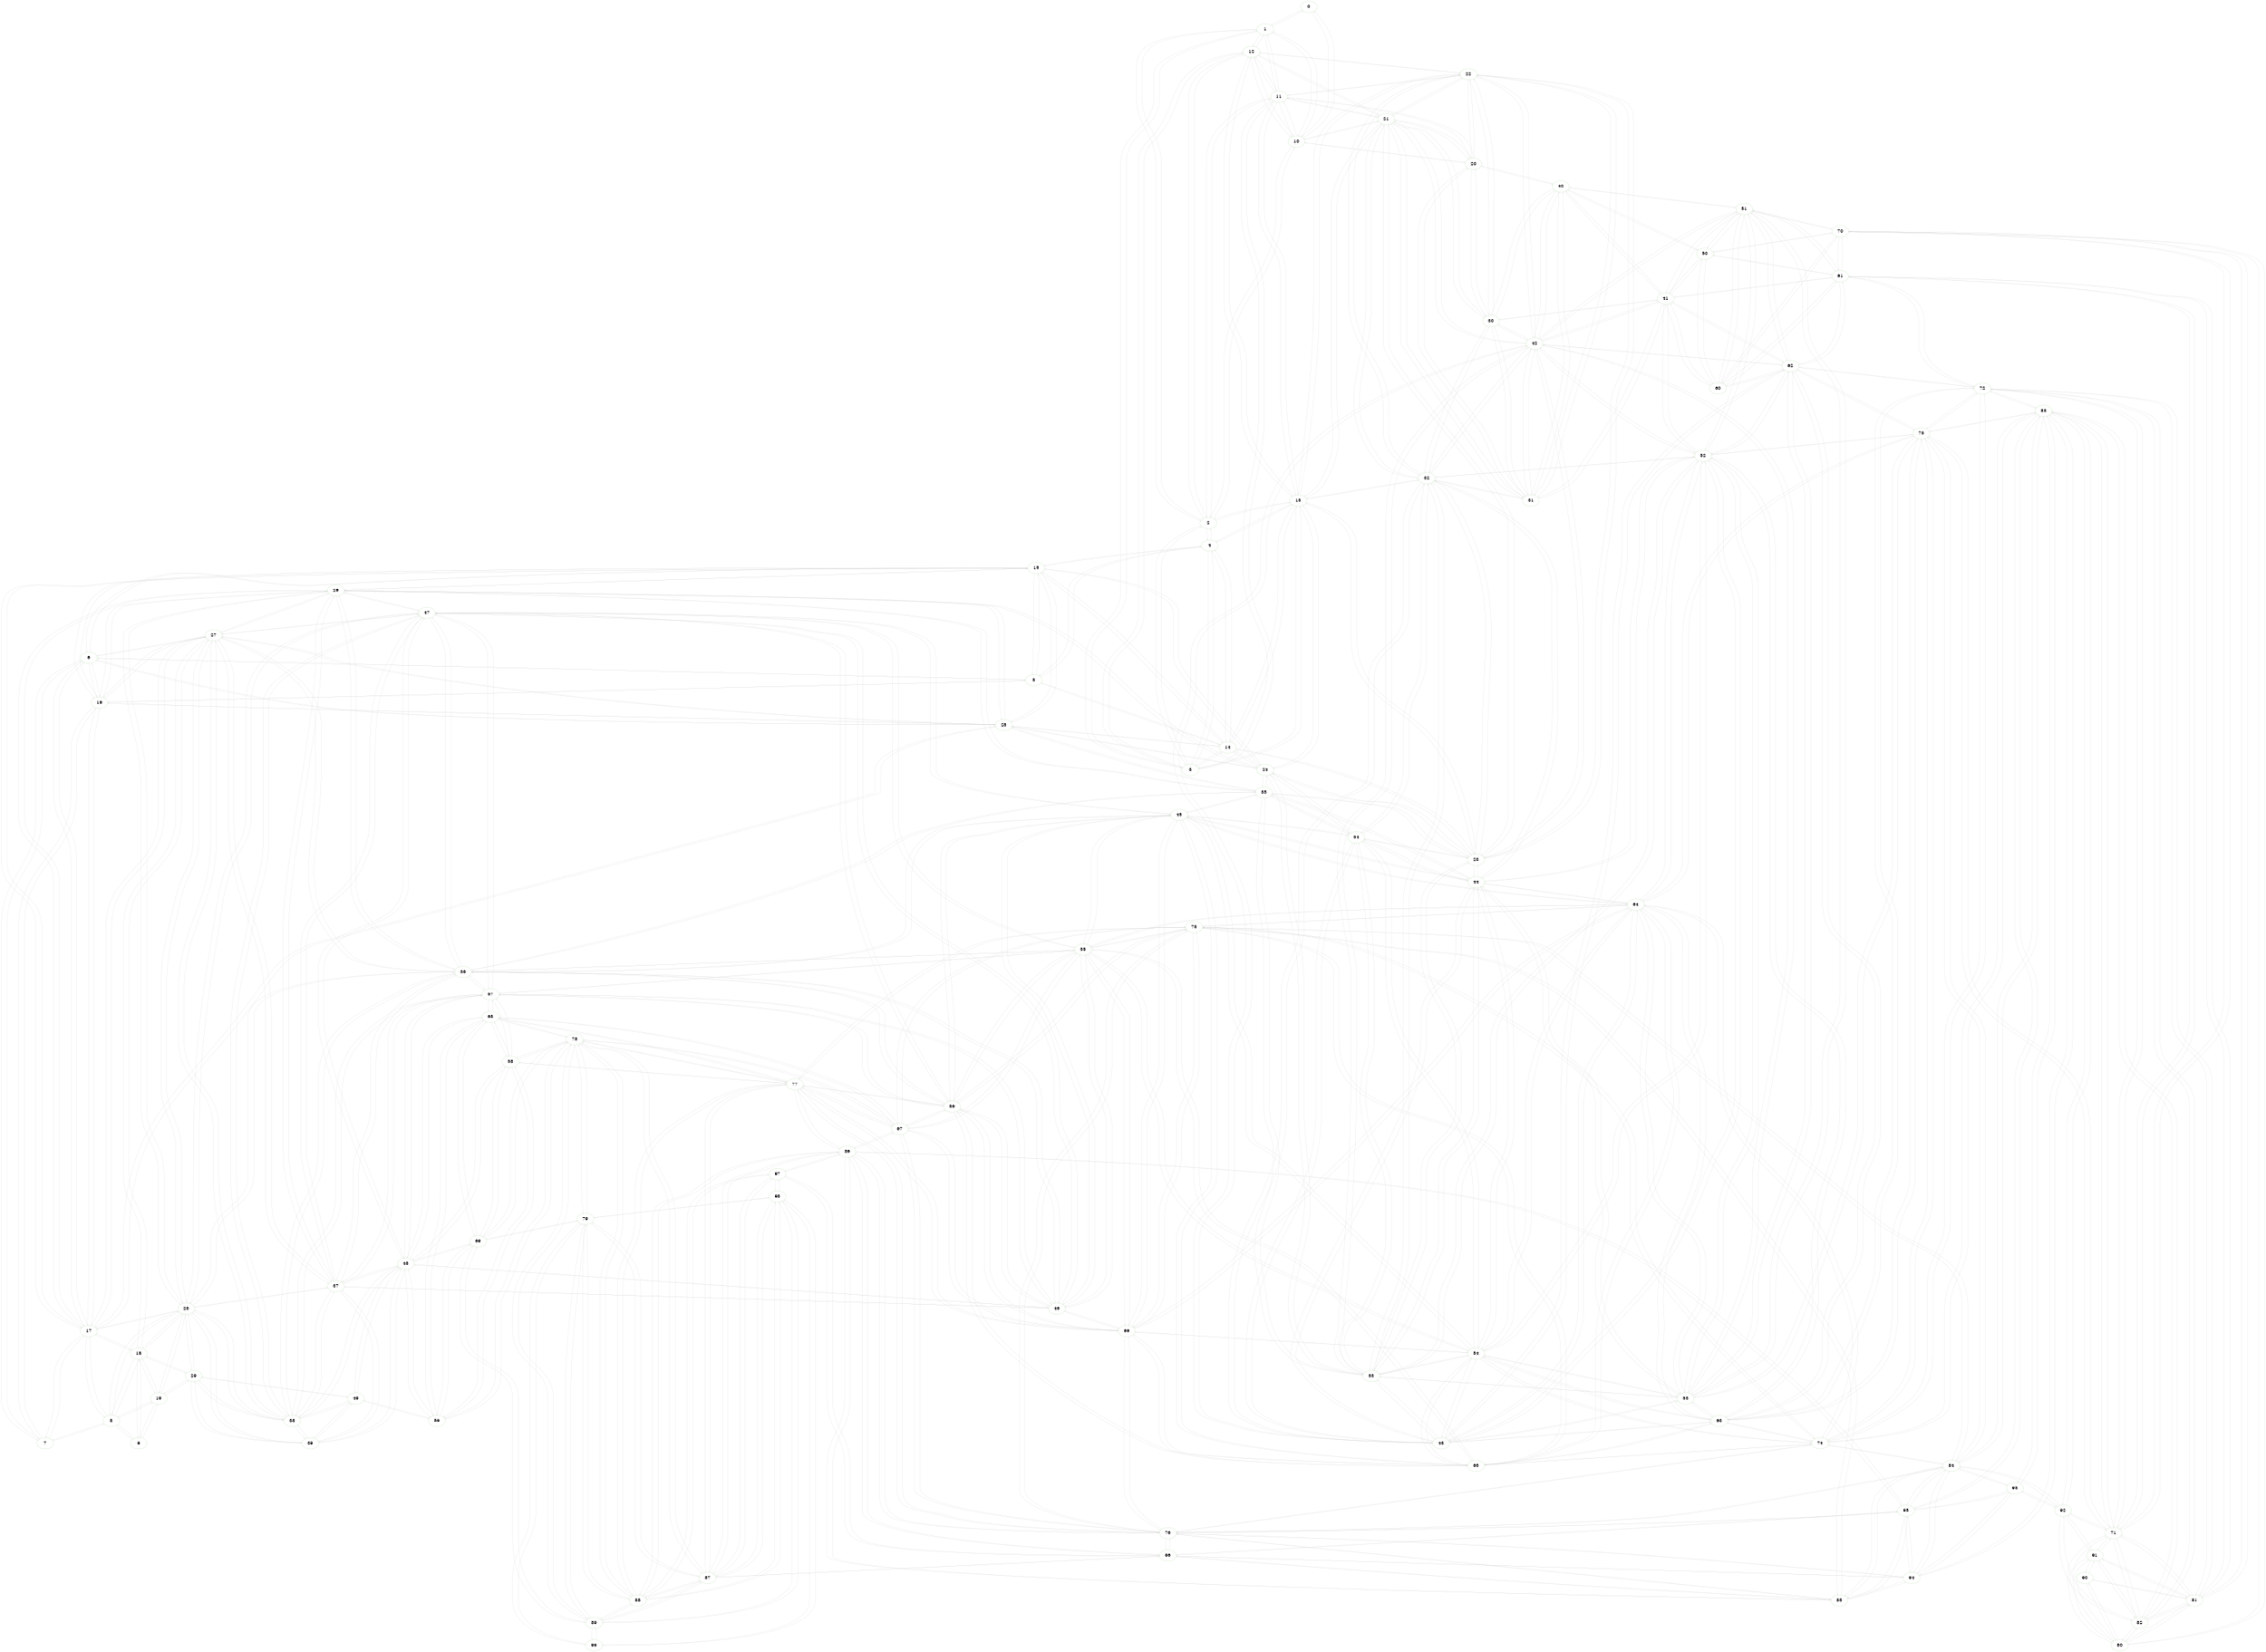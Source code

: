 digraph topology {
	graph [fontsize = 12, outputorder="edgesfirst", size="20,20"];
	node [color = "/pastel16/3", penwidth = 1];
	edge [fontsize = 10, arrowsize = 0.5];
	0 [label = "0", pos="0.6,0.4!"]
	1 -> 0 [color=lightgrey, arrowhead=empty, penwidth=0.5, label=""]
	10 -> 0 [color=lightgrey, arrowhead=empty, penwidth=0.5, label=""]
	1 [label = "1", pos="3.4,0.2!"]
	0 -> 1 [color=lightgrey, arrowhead=empty, penwidth=0.5, label=""]
	2 -> 1 [color=lightgrey, arrowhead=empty, penwidth=0.5, label=""]
	3 -> 1 [color=lightgrey, arrowhead=empty, penwidth=0.5, label=""]
	10 -> 1 [color=lightgrey, arrowhead=empty, penwidth=0.5, label=""]
	11 -> 1 [color=lightgrey, arrowhead=empty, penwidth=0.5, label=""]
	12 -> 1 [color=lightgrey, arrowhead=empty, penwidth=0.5, label=""]
	2 [label = "2", pos="5,0.8!"]
	1 -> 2 [color=lightgrey, arrowhead=empty, penwidth=0.5, label=""]
	3 -> 2 [color=lightgrey, arrowhead=empty, penwidth=0.5, label=""]
	4 -> 2 [color=lightgrey, arrowhead=empty, penwidth=0.5, label=""]
	10 -> 2 [color=lightgrey, arrowhead=empty, penwidth=0.5, label=""]
	11 -> 2 [color=lightgrey, arrowhead=empty, penwidth=0.5, label=""]
	12 -> 2 [color=lightgrey, arrowhead=empty, penwidth=0.5, label=""]
	13 -> 2 [color=lightgrey, arrowhead=empty, penwidth=0.5, label=""]
	3 [label = "3", pos="6.2,1!"]
	1 -> 3 [color=lightgrey, arrowhead=empty, penwidth=0.5, label=""]
	2 -> 3 [color=lightgrey, arrowhead=empty, penwidth=0.5, label=""]
	4 -> 3 [color=lightgrey, arrowhead=empty, penwidth=0.5, label=""]
	11 -> 3 [color=lightgrey, arrowhead=empty, penwidth=0.5, label=""]
	12 -> 3 [color=lightgrey, arrowhead=empty, penwidth=0.5, label=""]
	13 -> 3 [color=lightgrey, arrowhead=empty, penwidth=0.5, label=""]
	14 -> 3 [color=lightgrey, arrowhead=empty, penwidth=0.5, label=""]
	4 [label = "4", pos="8,0.8!"]
	2 -> 4 [color=lightgrey, arrowhead=empty, penwidth=0.5, label=""]
	3 -> 4 [color=lightgrey, arrowhead=empty, penwidth=0.5, label=""]
	5 -> 4 [color=lightgrey, arrowhead=empty, penwidth=0.5, label=""]
	13 -> 4 [color=lightgrey, arrowhead=empty, penwidth=0.5, label=""]
	14 -> 4 [color=lightgrey, arrowhead=empty, penwidth=0.5, label=""]
	15 -> 4 [color=lightgrey, arrowhead=empty, penwidth=0.5, label=""]
	5 [label = "5", pos="10.2,0.2!"]
	4 -> 5 [color=lightgrey, arrowhead=empty, penwidth=0.5, label=""]
	6 -> 5 [color=lightgrey, arrowhead=empty, penwidth=0.5, label=""]
	14 -> 5 [color=lightgrey, arrowhead=empty, penwidth=0.5, label=""]
	15 -> 5 [color=lightgrey, arrowhead=empty, penwidth=0.5, label=""]
	16 -> 5 [color=lightgrey, arrowhead=empty, penwidth=0.5, label=""]
	6 [label = "6", pos="12.8,1.6!"]
	5 -> 6 [color=lightgrey, arrowhead=empty, penwidth=0.5, label=""]
	7 -> 6 [color=lightgrey, arrowhead=empty, penwidth=0.5, label=""]
	15 -> 6 [color=lightgrey, arrowhead=empty, penwidth=0.5, label=""]
	16 -> 6 [color=lightgrey, arrowhead=empty, penwidth=0.5, label=""]
	17 -> 6 [color=lightgrey, arrowhead=empty, penwidth=0.5, label=""]
	25 -> 6 [color=lightgrey, arrowhead=empty, penwidth=0.5, label=""]
	27 -> 6 [color=lightgrey, arrowhead=empty, penwidth=0.5, label=""]
	7 [label = "7", pos="14.2,0.4!"]
	6 -> 7 [color=lightgrey, arrowhead=empty, penwidth=0.5, label=""]
	8 -> 7 [color=lightgrey, arrowhead=empty, penwidth=0.5, label=""]
	16 -> 7 [color=lightgrey, arrowhead=empty, penwidth=0.5, label=""]
	17 -> 7 [color=lightgrey, arrowhead=empty, penwidth=0.5, label=""]
	8 [label = "8", pos="17.2,1.8!"]
	7 -> 8 [color=lightgrey, arrowhead=empty, penwidth=0.5, label=""]
	9 -> 8 [color=lightgrey, arrowhead=empty, penwidth=0.5, label=""]
	17 -> 8 [color=lightgrey, arrowhead=empty, penwidth=0.5, label=""]
	18 -> 8 [color=lightgrey, arrowhead=empty, penwidth=0.5, label=""]
	19 -> 8 [color=lightgrey, arrowhead=empty, penwidth=0.5, label=""]
	28 -> 8 [color=lightgrey, arrowhead=empty, penwidth=0.5, label=""]
	9 [label = "9", pos="19.2,0.8!"]
	8 -> 9 [color=lightgrey, arrowhead=empty, penwidth=0.5, label=""]
	18 -> 9 [color=lightgrey, arrowhead=empty, penwidth=0.5, label=""]
	19 -> 9 [color=lightgrey, arrowhead=empty, penwidth=0.5, label=""]
	10 [label = "10", pos="2,2!"]
	0 -> 10 [color=lightgrey, arrowhead=empty, penwidth=0.5, label=""]
	1 -> 10 [color=lightgrey, arrowhead=empty, penwidth=0.5, label=""]
	2 -> 10 [color=lightgrey, arrowhead=empty, penwidth=0.5, label=""]
	11 -> 10 [color=lightgrey, arrowhead=empty, penwidth=0.5, label=""]
	12 -> 10 [color=lightgrey, arrowhead=empty, penwidth=0.5, label=""]
	20 -> 10 [color=lightgrey, arrowhead=empty, penwidth=0.5, label=""]
	21 -> 10 [color=lightgrey, arrowhead=empty, penwidth=0.5, label=""]
	11 [label = "11", pos="3.8,2.6!"]
	1 -> 11 [color=lightgrey, arrowhead=empty, penwidth=0.5, label=""]
	2 -> 11 [color=lightgrey, arrowhead=empty, penwidth=0.5, label=""]
	3 -> 11 [color=lightgrey, arrowhead=empty, penwidth=0.5, label=""]
	10 -> 11 [color=lightgrey, arrowhead=empty, penwidth=0.5, label=""]
	12 -> 11 [color=lightgrey, arrowhead=empty, penwidth=0.5, label=""]
	13 -> 11 [color=lightgrey, arrowhead=empty, penwidth=0.5, label=""]
	20 -> 11 [color=lightgrey, arrowhead=empty, penwidth=0.5, label=""]
	21 -> 11 [color=lightgrey, arrowhead=empty, penwidth=0.5, label=""]
	22 -> 11 [color=lightgrey, arrowhead=empty, penwidth=0.5, label=""]
	12 [label = "12", pos="4.2,2.2!"]
	1 -> 12 [color=lightgrey, arrowhead=empty, penwidth=0.5, label=""]
	2 -> 12 [color=lightgrey, arrowhead=empty, penwidth=0.5, label=""]
	3 -> 12 [color=lightgrey, arrowhead=empty, penwidth=0.5, label=""]
	10 -> 12 [color=lightgrey, arrowhead=empty, penwidth=0.5, label=""]
	11 -> 12 [color=lightgrey, arrowhead=empty, penwidth=0.5, label=""]
	13 -> 12 [color=lightgrey, arrowhead=empty, penwidth=0.5, label=""]
	21 -> 12 [color=lightgrey, arrowhead=empty, penwidth=0.5, label=""]
	22 -> 12 [color=lightgrey, arrowhead=empty, penwidth=0.5, label=""]
	13 [label = "13", pos="6.6,3.6!"]
	2 -> 13 [color=lightgrey, arrowhead=empty, penwidth=0.5, label=""]
	3 -> 13 [color=lightgrey, arrowhead=empty, penwidth=0.5, label=""]
	4 -> 13 [color=lightgrey, arrowhead=empty, penwidth=0.5, label=""]
	11 -> 13 [color=lightgrey, arrowhead=empty, penwidth=0.5, label=""]
	12 -> 13 [color=lightgrey, arrowhead=empty, penwidth=0.5, label=""]
	14 -> 13 [color=lightgrey, arrowhead=empty, penwidth=0.5, label=""]
	21 -> 13 [color=lightgrey, arrowhead=empty, penwidth=0.5, label=""]
	22 -> 13 [color=lightgrey, arrowhead=empty, penwidth=0.5, label=""]
	23 -> 13 [color=lightgrey, arrowhead=empty, penwidth=0.5, label=""]
	24 -> 13 [color=lightgrey, arrowhead=empty, penwidth=0.5, label=""]
	32 -> 13 [color=lightgrey, arrowhead=empty, penwidth=0.5, label=""]
	14 [label = "14", pos="8.4,3.2!"]
	3 -> 14 [color=lightgrey, arrowhead=empty, penwidth=0.5, label=""]
	4 -> 14 [color=lightgrey, arrowhead=empty, penwidth=0.5, label=""]
	5 -> 14 [color=lightgrey, arrowhead=empty, penwidth=0.5, label=""]
	13 -> 14 [color=lightgrey, arrowhead=empty, penwidth=0.5, label=""]
	15 -> 14 [color=lightgrey, arrowhead=empty, penwidth=0.5, label=""]
	23 -> 14 [color=lightgrey, arrowhead=empty, penwidth=0.5, label=""]
	24 -> 14 [color=lightgrey, arrowhead=empty, penwidth=0.5, label=""]
	25 -> 14 [color=lightgrey, arrowhead=empty, penwidth=0.5, label=""]
	15 [label = "15", pos="11.2,2.8!"]
	4 -> 15 [color=lightgrey, arrowhead=empty, penwidth=0.5, label=""]
	5 -> 15 [color=lightgrey, arrowhead=empty, penwidth=0.5, label=""]
	6 -> 15 [color=lightgrey, arrowhead=empty, penwidth=0.5, label=""]
	14 -> 15 [color=lightgrey, arrowhead=empty, penwidth=0.5, label=""]
	16 -> 15 [color=lightgrey, arrowhead=empty, penwidth=0.5, label=""]
	17 -> 15 [color=lightgrey, arrowhead=empty, penwidth=0.5, label=""]
	24 -> 15 [color=lightgrey, arrowhead=empty, penwidth=0.5, label=""]
	25 -> 15 [color=lightgrey, arrowhead=empty, penwidth=0.5, label=""]
	26 -> 15 [color=lightgrey, arrowhead=empty, penwidth=0.5, label=""]
	16 [label = "16", pos="13,2.2!"]
	5 -> 16 [color=lightgrey, arrowhead=empty, penwidth=0.5, label=""]
	6 -> 16 [color=lightgrey, arrowhead=empty, penwidth=0.5, label=""]
	7 -> 16 [color=lightgrey, arrowhead=empty, penwidth=0.5, label=""]
	15 -> 16 [color=lightgrey, arrowhead=empty, penwidth=0.5, label=""]
	17 -> 16 [color=lightgrey, arrowhead=empty, penwidth=0.5, label=""]
	25 -> 16 [color=lightgrey, arrowhead=empty, penwidth=0.5, label=""]
	26 -> 16 [color=lightgrey, arrowhead=empty, penwidth=0.5, label=""]
	27 -> 16 [color=lightgrey, arrowhead=empty, penwidth=0.5, label=""]
	17 [label = "17", pos="14.2,2.4!"]
	6 -> 17 [color=lightgrey, arrowhead=empty, penwidth=0.5, label=""]
	7 -> 17 [color=lightgrey, arrowhead=empty, penwidth=0.5, label=""]
	8 -> 17 [color=lightgrey, arrowhead=empty, penwidth=0.5, label=""]
	15 -> 17 [color=lightgrey, arrowhead=empty, penwidth=0.5, label=""]
	16 -> 17 [color=lightgrey, arrowhead=empty, penwidth=0.5, label=""]
	18 -> 17 [color=lightgrey, arrowhead=empty, penwidth=0.5, label=""]
	25 -> 17 [color=lightgrey, arrowhead=empty, penwidth=0.5, label=""]
	26 -> 17 [color=lightgrey, arrowhead=empty, penwidth=0.5, label=""]
	27 -> 17 [color=lightgrey, arrowhead=empty, penwidth=0.5, label=""]
	28 -> 17 [color=lightgrey, arrowhead=empty, penwidth=0.5, label=""]
	18 [label = "18", pos="17.4,2.8!"]
	8 -> 18 [color=lightgrey, arrowhead=empty, penwidth=0.5, label=""]
	9 -> 18 [color=lightgrey, arrowhead=empty, penwidth=0.5, label=""]
	17 -> 18 [color=lightgrey, arrowhead=empty, penwidth=0.5, label=""]
	19 -> 18 [color=lightgrey, arrowhead=empty, penwidth=0.5, label=""]
	27 -> 18 [color=lightgrey, arrowhead=empty, penwidth=0.5, label=""]
	28 -> 18 [color=lightgrey, arrowhead=empty, penwidth=0.5, label=""]
	29 -> 18 [color=lightgrey, arrowhead=empty, penwidth=0.5, label=""]
	19 [label = "19", pos="18.6,3.2!"]
	8 -> 19 [color=lightgrey, arrowhead=empty, penwidth=0.5, label=""]
	9 -> 19 [color=lightgrey, arrowhead=empty, penwidth=0.5, label=""]
	18 -> 19 [color=lightgrey, arrowhead=empty, penwidth=0.5, label=""]
	28 -> 19 [color=lightgrey, arrowhead=empty, penwidth=0.5, label=""]
	29 -> 19 [color=lightgrey, arrowhead=empty, penwidth=0.5, label=""]
	20 [label = "20", pos="1,4.6!"]
	10 -> 20 [color=lightgrey, arrowhead=empty, penwidth=0.5, label=""]
	11 -> 20 [color=lightgrey, arrowhead=empty, penwidth=0.5, label=""]
	21 -> 20 [color=lightgrey, arrowhead=empty, penwidth=0.5, label=""]
	22 -> 20 [color=lightgrey, arrowhead=empty, penwidth=0.5, label=""]
	30 -> 20 [color=lightgrey, arrowhead=empty, penwidth=0.5, label=""]
	31 -> 20 [color=lightgrey, arrowhead=empty, penwidth=0.5, label=""]
	40 -> 20 [color=lightgrey, arrowhead=empty, penwidth=0.5, label=""]
	21 [label = "21", pos="3.6,5.4!"]
	10 -> 21 [color=lightgrey, arrowhead=empty, penwidth=0.5, label=""]
	11 -> 21 [color=lightgrey, arrowhead=empty, penwidth=0.5, label=""]
	12 -> 21 [color=lightgrey, arrowhead=empty, penwidth=0.5, label=""]
	13 -> 21 [color=lightgrey, arrowhead=empty, penwidth=0.5, label=""]
	20 -> 21 [color=lightgrey, arrowhead=empty, penwidth=0.5, label=""]
	22 -> 21 [color=lightgrey, arrowhead=empty, penwidth=0.5, label=""]
	23 -> 21 [color=lightgrey, arrowhead=empty, penwidth=0.5, label=""]
	30 -> 21 [color=lightgrey, arrowhead=empty, penwidth=0.5, label=""]
	31 -> 21 [color=lightgrey, arrowhead=empty, penwidth=0.5, label=""]
	32 -> 21 [color=lightgrey, arrowhead=empty, penwidth=0.5, label=""]
	42 -> 21 [color=lightgrey, arrowhead=empty, penwidth=0.5, label=""]
	22 [label = "22", pos="4.4,5.2!"]
	11 -> 22 [color=lightgrey, arrowhead=empty, penwidth=0.5, label=""]
	12 -> 22 [color=lightgrey, arrowhead=empty, penwidth=0.5, label=""]
	13 -> 22 [color=lightgrey, arrowhead=empty, penwidth=0.5, label=""]
	20 -> 22 [color=lightgrey, arrowhead=empty, penwidth=0.5, label=""]
	21 -> 22 [color=lightgrey, arrowhead=empty, penwidth=0.5, label=""]
	23 -> 22 [color=lightgrey, arrowhead=empty, penwidth=0.5, label=""]
	30 -> 22 [color=lightgrey, arrowhead=empty, penwidth=0.5, label=""]
	31 -> 22 [color=lightgrey, arrowhead=empty, penwidth=0.5, label=""]
	32 -> 22 [color=lightgrey, arrowhead=empty, penwidth=0.5, label=""]
	42 -> 22 [color=lightgrey, arrowhead=empty, penwidth=0.5, label=""]
	23 [label = "23", pos="7,5.8!"]
	13 -> 23 [color=lightgrey, arrowhead=empty, penwidth=0.5, label=""]
	14 -> 23 [color=lightgrey, arrowhead=empty, penwidth=0.5, label=""]
	21 -> 23 [color=lightgrey, arrowhead=empty, penwidth=0.5, label=""]
	22 -> 23 [color=lightgrey, arrowhead=empty, penwidth=0.5, label=""]
	24 -> 23 [color=lightgrey, arrowhead=empty, penwidth=0.5, label=""]
	32 -> 23 [color=lightgrey, arrowhead=empty, penwidth=0.5, label=""]
	33 -> 23 [color=lightgrey, arrowhead=empty, penwidth=0.5, label=""]
	34 -> 23 [color=lightgrey, arrowhead=empty, penwidth=0.5, label=""]
	35 -> 23 [color=lightgrey, arrowhead=empty, penwidth=0.5, label=""]
	42 -> 23 [color=lightgrey, arrowhead=empty, penwidth=0.5, label=""]
	44 -> 23 [color=lightgrey, arrowhead=empty, penwidth=0.5, label=""]
	24 [label = "24", pos="9.4,4.6!"]
	13 -> 24 [color=lightgrey, arrowhead=empty, penwidth=0.5, label=""]
	14 -> 24 [color=lightgrey, arrowhead=empty, penwidth=0.5, label=""]
	15 -> 24 [color=lightgrey, arrowhead=empty, penwidth=0.5, label=""]
	23 -> 24 [color=lightgrey, arrowhead=empty, penwidth=0.5, label=""]
	25 -> 24 [color=lightgrey, arrowhead=empty, penwidth=0.5, label=""]
	26 -> 24 [color=lightgrey, arrowhead=empty, penwidth=0.5, label=""]
	33 -> 24 [color=lightgrey, arrowhead=empty, penwidth=0.5, label=""]
	34 -> 24 [color=lightgrey, arrowhead=empty, penwidth=0.5, label=""]
	35 -> 24 [color=lightgrey, arrowhead=empty, penwidth=0.5, label=""]
	25 [label = "25", pos="12,4.2!"]
	6 -> 25 [color=lightgrey, arrowhead=empty, penwidth=0.5, label=""]
	14 -> 25 [color=lightgrey, arrowhead=empty, penwidth=0.5, label=""]
	15 -> 25 [color=lightgrey, arrowhead=empty, penwidth=0.5, label=""]
	16 -> 25 [color=lightgrey, arrowhead=empty, penwidth=0.5, label=""]
	17 -> 25 [color=lightgrey, arrowhead=empty, penwidth=0.5, label=""]
	24 -> 25 [color=lightgrey, arrowhead=empty, penwidth=0.5, label=""]
	26 -> 25 [color=lightgrey, arrowhead=empty, penwidth=0.5, label=""]
	27 -> 25 [color=lightgrey, arrowhead=empty, penwidth=0.5, label=""]
	35 -> 25 [color=lightgrey, arrowhead=empty, penwidth=0.5, label=""]
	26 [label = "26", pos="12.8,5.6!"]
	15 -> 26 [color=lightgrey, arrowhead=empty, penwidth=0.5, label=""]
	16 -> 26 [color=lightgrey, arrowhead=empty, penwidth=0.5, label=""]
	17 -> 26 [color=lightgrey, arrowhead=empty, penwidth=0.5, label=""]
	24 -> 26 [color=lightgrey, arrowhead=empty, penwidth=0.5, label=""]
	25 -> 26 [color=lightgrey, arrowhead=empty, penwidth=0.5, label=""]
	27 -> 26 [color=lightgrey, arrowhead=empty, penwidth=0.5, label=""]
	28 -> 26 [color=lightgrey, arrowhead=empty, penwidth=0.5, label=""]
	35 -> 26 [color=lightgrey, arrowhead=empty, penwidth=0.5, label=""]
	36 -> 26 [color=lightgrey, arrowhead=empty, penwidth=0.5, label=""]
	37 -> 26 [color=lightgrey, arrowhead=empty, penwidth=0.5, label=""]
	47 -> 26 [color=lightgrey, arrowhead=empty, penwidth=0.5, label=""]
	27 [label = "27", pos="14.4,5!"]
	6 -> 27 [color=lightgrey, arrowhead=empty, penwidth=0.5, label=""]
	16 -> 27 [color=lightgrey, arrowhead=empty, penwidth=0.5, label=""]
	17 -> 27 [color=lightgrey, arrowhead=empty, penwidth=0.5, label=""]
	18 -> 27 [color=lightgrey, arrowhead=empty, penwidth=0.5, label=""]
	25 -> 27 [color=lightgrey, arrowhead=empty, penwidth=0.5, label=""]
	26 -> 27 [color=lightgrey, arrowhead=empty, penwidth=0.5, label=""]
	28 -> 27 [color=lightgrey, arrowhead=empty, penwidth=0.5, label=""]
	36 -> 27 [color=lightgrey, arrowhead=empty, penwidth=0.5, label=""]
	37 -> 27 [color=lightgrey, arrowhead=empty, penwidth=0.5, label=""]
	38 -> 27 [color=lightgrey, arrowhead=empty, penwidth=0.5, label=""]
	47 -> 27 [color=lightgrey, arrowhead=empty, penwidth=0.5, label=""]
	28 [label = "28", pos="16,5.4!"]
	8 -> 28 [color=lightgrey, arrowhead=empty, penwidth=0.5, label=""]
	17 -> 28 [color=lightgrey, arrowhead=empty, penwidth=0.5, label=""]
	18 -> 28 [color=lightgrey, arrowhead=empty, penwidth=0.5, label=""]
	19 -> 28 [color=lightgrey, arrowhead=empty, penwidth=0.5, label=""]
	26 -> 28 [color=lightgrey, arrowhead=empty, penwidth=0.5, label=""]
	27 -> 28 [color=lightgrey, arrowhead=empty, penwidth=0.5, label=""]
	29 -> 28 [color=lightgrey, arrowhead=empty, penwidth=0.5, label=""]
	36 -> 28 [color=lightgrey, arrowhead=empty, penwidth=0.5, label=""]
	37 -> 28 [color=lightgrey, arrowhead=empty, penwidth=0.5, label=""]
	38 -> 28 [color=lightgrey, arrowhead=empty, penwidth=0.5, label=""]
	39 -> 28 [color=lightgrey, arrowhead=empty, penwidth=0.5, label=""]
	47 -> 28 [color=lightgrey, arrowhead=empty, penwidth=0.5, label=""]
	29 [label = "29", pos="19.6,5.2!"]
	18 -> 29 [color=lightgrey, arrowhead=empty, penwidth=0.5, label=""]
	19 -> 29 [color=lightgrey, arrowhead=empty, penwidth=0.5, label=""]
	28 -> 29 [color=lightgrey, arrowhead=empty, penwidth=0.5, label=""]
	38 -> 29 [color=lightgrey, arrowhead=empty, penwidth=0.5, label=""]
	39 -> 29 [color=lightgrey, arrowhead=empty, penwidth=0.5, label=""]
	49 -> 29 [color=lightgrey, arrowhead=empty, penwidth=0.5, label=""]
	30 [label = "30", pos="1.8,6.6!"]
	20 -> 30 [color=lightgrey, arrowhead=empty, penwidth=0.5, label=""]
	21 -> 30 [color=lightgrey, arrowhead=empty, penwidth=0.5, label=""]
	22 -> 30 [color=lightgrey, arrowhead=empty, penwidth=0.5, label=""]
	31 -> 30 [color=lightgrey, arrowhead=empty, penwidth=0.5, label=""]
	32 -> 30 [color=lightgrey, arrowhead=empty, penwidth=0.5, label=""]
	40 -> 30 [color=lightgrey, arrowhead=empty, penwidth=0.5, label=""]
	41 -> 30 [color=lightgrey, arrowhead=empty, penwidth=0.5, label=""]
	42 -> 30 [color=lightgrey, arrowhead=empty, penwidth=0.5, label=""]
	31 [label = "31", pos="3.4,7.2!"]
	20 -> 31 [color=lightgrey, arrowhead=empty, penwidth=0.5, label=""]
	21 -> 31 [color=lightgrey, arrowhead=empty, penwidth=0.5, label=""]
	22 -> 31 [color=lightgrey, arrowhead=empty, penwidth=0.5, label=""]
	30 -> 31 [color=lightgrey, arrowhead=empty, penwidth=0.5, label=""]
	32 -> 31 [color=lightgrey, arrowhead=empty, penwidth=0.5, label=""]
	40 -> 31 [color=lightgrey, arrowhead=empty, penwidth=0.5, label=""]
	41 -> 31 [color=lightgrey, arrowhead=empty, penwidth=0.5, label=""]
	42 -> 31 [color=lightgrey, arrowhead=empty, penwidth=0.5, label=""]
	32 [label = "32", pos="5.2,7!"]
	13 -> 32 [color=lightgrey, arrowhead=empty, penwidth=0.5, label=""]
	21 -> 32 [color=lightgrey, arrowhead=empty, penwidth=0.5, label=""]
	22 -> 32 [color=lightgrey, arrowhead=empty, penwidth=0.5, label=""]
	23 -> 32 [color=lightgrey, arrowhead=empty, penwidth=0.5, label=""]
	30 -> 32 [color=lightgrey, arrowhead=empty, penwidth=0.5, label=""]
	31 -> 32 [color=lightgrey, arrowhead=empty, penwidth=0.5, label=""]
	33 -> 32 [color=lightgrey, arrowhead=empty, penwidth=0.5, label=""]
	34 -> 32 [color=lightgrey, arrowhead=empty, penwidth=0.5, label=""]
	42 -> 32 [color=lightgrey, arrowhead=empty, penwidth=0.5, label=""]
	43 -> 32 [color=lightgrey, arrowhead=empty, penwidth=0.5, label=""]
	44 -> 32 [color=lightgrey, arrowhead=empty, penwidth=0.5, label=""]
	52 -> 32 [color=lightgrey, arrowhead=empty, penwidth=0.5, label=""]
	33 [label = "33", pos="7.6,7.8!"]
	23 -> 33 [color=lightgrey, arrowhead=empty, penwidth=0.5, label=""]
	24 -> 33 [color=lightgrey, arrowhead=empty, penwidth=0.5, label=""]
	32 -> 33 [color=lightgrey, arrowhead=empty, penwidth=0.5, label=""]
	34 -> 33 [color=lightgrey, arrowhead=empty, penwidth=0.5, label=""]
	35 -> 33 [color=lightgrey, arrowhead=empty, penwidth=0.5, label=""]
	42 -> 33 [color=lightgrey, arrowhead=empty, penwidth=0.5, label=""]
	43 -> 33 [color=lightgrey, arrowhead=empty, penwidth=0.5, label=""]
	44 -> 33 [color=lightgrey, arrowhead=empty, penwidth=0.5, label=""]
	52 -> 33 [color=lightgrey, arrowhead=empty, penwidth=0.5, label=""]
	53 -> 33 [color=lightgrey, arrowhead=empty, penwidth=0.5, label=""]
	54 -> 33 [color=lightgrey, arrowhead=empty, penwidth=0.5, label=""]
	34 [label = "34", pos="9,7.4!"]
	23 -> 34 [color=lightgrey, arrowhead=empty, penwidth=0.5, label=""]
	24 -> 34 [color=lightgrey, arrowhead=empty, penwidth=0.5, label=""]
	32 -> 34 [color=lightgrey, arrowhead=empty, penwidth=0.5, label=""]
	33 -> 34 [color=lightgrey, arrowhead=empty, penwidth=0.5, label=""]
	35 -> 34 [color=lightgrey, arrowhead=empty, penwidth=0.5, label=""]
	43 -> 34 [color=lightgrey, arrowhead=empty, penwidth=0.5, label=""]
	44 -> 34 [color=lightgrey, arrowhead=empty, penwidth=0.5, label=""]
	45 -> 34 [color=lightgrey, arrowhead=empty, penwidth=0.5, label=""]
	54 -> 34 [color=lightgrey, arrowhead=empty, penwidth=0.5, label=""]
	35 [label = "35", pos="10.2,7.4!"]
	23 -> 35 [color=lightgrey, arrowhead=empty, penwidth=0.5, label=""]
	24 -> 35 [color=lightgrey, arrowhead=empty, penwidth=0.5, label=""]
	25 -> 35 [color=lightgrey, arrowhead=empty, penwidth=0.5, label=""]
	26 -> 35 [color=lightgrey, arrowhead=empty, penwidth=0.5, label=""]
	33 -> 35 [color=lightgrey, arrowhead=empty, penwidth=0.5, label=""]
	34 -> 35 [color=lightgrey, arrowhead=empty, penwidth=0.5, label=""]
	36 -> 35 [color=lightgrey, arrowhead=empty, penwidth=0.5, label=""]
	44 -> 35 [color=lightgrey, arrowhead=empty, penwidth=0.5, label=""]
	45 -> 35 [color=lightgrey, arrowhead=empty, penwidth=0.5, label=""]
	36 [label = "36", pos="13.2,8!"]
	26 -> 36 [color=lightgrey, arrowhead=empty, penwidth=0.5, label=""]
	27 -> 36 [color=lightgrey, arrowhead=empty, penwidth=0.5, label=""]
	28 -> 36 [color=lightgrey, arrowhead=empty, penwidth=0.5, label=""]
	35 -> 36 [color=lightgrey, arrowhead=empty, penwidth=0.5, label=""]
	37 -> 36 [color=lightgrey, arrowhead=empty, penwidth=0.5, label=""]
	38 -> 36 [color=lightgrey, arrowhead=empty, penwidth=0.5, label=""]
	45 -> 36 [color=lightgrey, arrowhead=empty, penwidth=0.5, label=""]
	46 -> 36 [color=lightgrey, arrowhead=empty, penwidth=0.5, label=""]
	47 -> 36 [color=lightgrey, arrowhead=empty, penwidth=0.5, label=""]
	55 -> 36 [color=lightgrey, arrowhead=empty, penwidth=0.5, label=""]
	56 -> 36 [color=lightgrey, arrowhead=empty, penwidth=0.5, label=""]
	57 -> 36 [color=lightgrey, arrowhead=empty, penwidth=0.5, label=""]
	37 [label = "37", pos="15.6,6.6!"]
	26 -> 37 [color=lightgrey, arrowhead=empty, penwidth=0.5, label=""]
	27 -> 37 [color=lightgrey, arrowhead=empty, penwidth=0.5, label=""]
	28 -> 37 [color=lightgrey, arrowhead=empty, penwidth=0.5, label=""]
	36 -> 37 [color=lightgrey, arrowhead=empty, penwidth=0.5, label=""]
	38 -> 37 [color=lightgrey, arrowhead=empty, penwidth=0.5, label=""]
	39 -> 37 [color=lightgrey, arrowhead=empty, penwidth=0.5, label=""]
	46 -> 37 [color=lightgrey, arrowhead=empty, penwidth=0.5, label=""]
	47 -> 37 [color=lightgrey, arrowhead=empty, penwidth=0.5, label=""]
	48 -> 37 [color=lightgrey, arrowhead=empty, penwidth=0.5, label=""]
	57 -> 37 [color=lightgrey, arrowhead=empty, penwidth=0.5, label=""]
	38 [label = "38", pos="16.8,7.4!"]
	27 -> 38 [color=lightgrey, arrowhead=empty, penwidth=0.5, label=""]
	28 -> 38 [color=lightgrey, arrowhead=empty, penwidth=0.5, label=""]
	29 -> 38 [color=lightgrey, arrowhead=empty, penwidth=0.5, label=""]
	36 -> 38 [color=lightgrey, arrowhead=empty, penwidth=0.5, label=""]
	37 -> 38 [color=lightgrey, arrowhead=empty, penwidth=0.5, label=""]
	39 -> 38 [color=lightgrey, arrowhead=empty, penwidth=0.5, label=""]
	47 -> 38 [color=lightgrey, arrowhead=empty, penwidth=0.5, label=""]
	48 -> 38 [color=lightgrey, arrowhead=empty, penwidth=0.5, label=""]
	49 -> 38 [color=lightgrey, arrowhead=empty, penwidth=0.5, label=""]
	57 -> 38 [color=lightgrey, arrowhead=empty, penwidth=0.5, label=""]
	39 [label = "39", pos="18,7!"]
	28 -> 39 [color=lightgrey, arrowhead=empty, penwidth=0.5, label=""]
	29 -> 39 [color=lightgrey, arrowhead=empty, penwidth=0.5, label=""]
	37 -> 39 [color=lightgrey, arrowhead=empty, penwidth=0.5, label=""]
	38 -> 39 [color=lightgrey, arrowhead=empty, penwidth=0.5, label=""]
	48 -> 39 [color=lightgrey, arrowhead=empty, penwidth=0.5, label=""]
	49 -> 39 [color=lightgrey, arrowhead=empty, penwidth=0.5, label=""]
	40 [label = "40", pos="0.4,8.2!"]
	20 -> 40 [color=lightgrey, arrowhead=empty, penwidth=0.5, label=""]
	30 -> 40 [color=lightgrey, arrowhead=empty, penwidth=0.5, label=""]
	31 -> 40 [color=lightgrey, arrowhead=empty, penwidth=0.5, label=""]
	41 -> 40 [color=lightgrey, arrowhead=empty, penwidth=0.5, label=""]
	42 -> 40 [color=lightgrey, arrowhead=empty, penwidth=0.5, label=""]
	50 -> 40 [color=lightgrey, arrowhead=empty, penwidth=0.5, label=""]
	51 -> 40 [color=lightgrey, arrowhead=empty, penwidth=0.5, label=""]
	41 [label = "41", pos="2.2,9.6!"]
	30 -> 41 [color=lightgrey, arrowhead=empty, penwidth=0.5, label=""]
	31 -> 41 [color=lightgrey, arrowhead=empty, penwidth=0.5, label=""]
	40 -> 41 [color=lightgrey, arrowhead=empty, penwidth=0.5, label=""]
	42 -> 41 [color=lightgrey, arrowhead=empty, penwidth=0.5, label=""]
	50 -> 41 [color=lightgrey, arrowhead=empty, penwidth=0.5, label=""]
	51 -> 41 [color=lightgrey, arrowhead=empty, penwidth=0.5, label=""]
	52 -> 41 [color=lightgrey, arrowhead=empty, penwidth=0.5, label=""]
	60 -> 41 [color=lightgrey, arrowhead=empty, penwidth=0.5, label=""]
	61 -> 41 [color=lightgrey, arrowhead=empty, penwidth=0.5, label=""]
	62 -> 41 [color=lightgrey, arrowhead=empty, penwidth=0.5, label=""]
	42 [label = "42", pos="4.2,8.4!"]
	21 -> 42 [color=lightgrey, arrowhead=empty, penwidth=0.5, label=""]
	22 -> 42 [color=lightgrey, arrowhead=empty, penwidth=0.5, label=""]
	23 -> 42 [color=lightgrey, arrowhead=empty, penwidth=0.5, label=""]
	30 -> 42 [color=lightgrey, arrowhead=empty, penwidth=0.5, label=""]
	31 -> 42 [color=lightgrey, arrowhead=empty, penwidth=0.5, label=""]
	32 -> 42 [color=lightgrey, arrowhead=empty, penwidth=0.5, label=""]
	33 -> 42 [color=lightgrey, arrowhead=empty, penwidth=0.5, label=""]
	40 -> 42 [color=lightgrey, arrowhead=empty, penwidth=0.5, label=""]
	41 -> 42 [color=lightgrey, arrowhead=empty, penwidth=0.5, label=""]
	43 -> 42 [color=lightgrey, arrowhead=empty, penwidth=0.5, label=""]
	51 -> 42 [color=lightgrey, arrowhead=empty, penwidth=0.5, label=""]
	52 -> 42 [color=lightgrey, arrowhead=empty, penwidth=0.5, label=""]
	53 -> 42 [color=lightgrey, arrowhead=empty, penwidth=0.5, label=""]
	62 -> 42 [color=lightgrey, arrowhead=empty, penwidth=0.5, label=""]
	43 [label = "43", pos="6.8,9.8!"]
	32 -> 43 [color=lightgrey, arrowhead=empty, penwidth=0.5, label=""]
	33 -> 43 [color=lightgrey, arrowhead=empty, penwidth=0.5, label=""]
	34 -> 43 [color=lightgrey, arrowhead=empty, penwidth=0.5, label=""]
	42 -> 43 [color=lightgrey, arrowhead=empty, penwidth=0.5, label=""]
	44 -> 43 [color=lightgrey, arrowhead=empty, penwidth=0.5, label=""]
	52 -> 43 [color=lightgrey, arrowhead=empty, penwidth=0.5, label=""]
	53 -> 43 [color=lightgrey, arrowhead=empty, penwidth=0.5, label=""]
	54 -> 43 [color=lightgrey, arrowhead=empty, penwidth=0.5, label=""]
	62 -> 43 [color=lightgrey, arrowhead=empty, penwidth=0.5, label=""]
	63 -> 43 [color=lightgrey, arrowhead=empty, penwidth=0.5, label=""]
	64 -> 43 [color=lightgrey, arrowhead=empty, penwidth=0.5, label=""]
	44 [label = "44", pos="8.2,8.8!"]
	23 -> 44 [color=lightgrey, arrowhead=empty, penwidth=0.5, label=""]
	32 -> 44 [color=lightgrey, arrowhead=empty, penwidth=0.5, label=""]
	33 -> 44 [color=lightgrey, arrowhead=empty, penwidth=0.5, label=""]
	34 -> 44 [color=lightgrey, arrowhead=empty, penwidth=0.5, label=""]
	35 -> 44 [color=lightgrey, arrowhead=empty, penwidth=0.5, label=""]
	43 -> 44 [color=lightgrey, arrowhead=empty, penwidth=0.5, label=""]
	45 -> 44 [color=lightgrey, arrowhead=empty, penwidth=0.5, label=""]
	52 -> 44 [color=lightgrey, arrowhead=empty, penwidth=0.5, label=""]
	53 -> 44 [color=lightgrey, arrowhead=empty, penwidth=0.5, label=""]
	54 -> 44 [color=lightgrey, arrowhead=empty, penwidth=0.5, label=""]
	64 -> 44 [color=lightgrey, arrowhead=empty, penwidth=0.5, label=""]
	45 [label = "45", pos="11,9.8!"]
	34 -> 45 [color=lightgrey, arrowhead=empty, penwidth=0.5, label=""]
	35 -> 45 [color=lightgrey, arrowhead=empty, penwidth=0.5, label=""]
	36 -> 45 [color=lightgrey, arrowhead=empty, penwidth=0.5, label=""]
	44 -> 45 [color=lightgrey, arrowhead=empty, penwidth=0.5, label=""]
	46 -> 45 [color=lightgrey, arrowhead=empty, penwidth=0.5, label=""]
	47 -> 45 [color=lightgrey, arrowhead=empty, penwidth=0.5, label=""]
	54 -> 45 [color=lightgrey, arrowhead=empty, penwidth=0.5, label=""]
	55 -> 45 [color=lightgrey, arrowhead=empty, penwidth=0.5, label=""]
	56 -> 45 [color=lightgrey, arrowhead=empty, penwidth=0.5, label=""]
	64 -> 45 [color=lightgrey, arrowhead=empty, penwidth=0.5, label=""]
	65 -> 45 [color=lightgrey, arrowhead=empty, penwidth=0.5, label=""]
	66 -> 45 [color=lightgrey, arrowhead=empty, penwidth=0.5, label=""]
	46 [label = "46", pos="13.6,9.8!"]
	36 -> 46 [color=lightgrey, arrowhead=empty, penwidth=0.5, label=""]
	37 -> 46 [color=lightgrey, arrowhead=empty, penwidth=0.5, label=""]
	45 -> 46 [color=lightgrey, arrowhead=empty, penwidth=0.5, label=""]
	47 -> 46 [color=lightgrey, arrowhead=empty, penwidth=0.5, label=""]
	48 -> 46 [color=lightgrey, arrowhead=empty, penwidth=0.5, label=""]
	55 -> 46 [color=lightgrey, arrowhead=empty, penwidth=0.5, label=""]
	56 -> 46 [color=lightgrey, arrowhead=empty, penwidth=0.5, label=""]
	57 -> 46 [color=lightgrey, arrowhead=empty, penwidth=0.5, label=""]
	66 -> 46 [color=lightgrey, arrowhead=empty, penwidth=0.5, label=""]
	47 [label = "47", pos="14.6,8.8!"]
	26 -> 47 [color=lightgrey, arrowhead=empty, penwidth=0.5, label=""]
	27 -> 47 [color=lightgrey, arrowhead=empty, penwidth=0.5, label=""]
	28 -> 47 [color=lightgrey, arrowhead=empty, penwidth=0.5, label=""]
	36 -> 47 [color=lightgrey, arrowhead=empty, penwidth=0.5, label=""]
	37 -> 47 [color=lightgrey, arrowhead=empty, penwidth=0.5, label=""]
	38 -> 47 [color=lightgrey, arrowhead=empty, penwidth=0.5, label=""]
	45 -> 47 [color=lightgrey, arrowhead=empty, penwidth=0.5, label=""]
	46 -> 47 [color=lightgrey, arrowhead=empty, penwidth=0.5, label=""]
	48 -> 47 [color=lightgrey, arrowhead=empty, penwidth=0.5, label=""]
	55 -> 47 [color=lightgrey, arrowhead=empty, penwidth=0.5, label=""]
	56 -> 47 [color=lightgrey, arrowhead=empty, penwidth=0.5, label=""]
	57 -> 47 [color=lightgrey, arrowhead=empty, penwidth=0.5, label=""]
	48 [label = "48", pos="16.8,9.8!"]
	37 -> 48 [color=lightgrey, arrowhead=empty, penwidth=0.5, label=""]
	38 -> 48 [color=lightgrey, arrowhead=empty, penwidth=0.5, label=""]
	39 -> 48 [color=lightgrey, arrowhead=empty, penwidth=0.5, label=""]
	46 -> 48 [color=lightgrey, arrowhead=empty, penwidth=0.5, label=""]
	47 -> 48 [color=lightgrey, arrowhead=empty, penwidth=0.5, label=""]
	49 -> 48 [color=lightgrey, arrowhead=empty, penwidth=0.5, label=""]
	57 -> 48 [color=lightgrey, arrowhead=empty, penwidth=0.5, label=""]
	58 -> 48 [color=lightgrey, arrowhead=empty, penwidth=0.5, label=""]
	59 -> 48 [color=lightgrey, arrowhead=empty, penwidth=0.5, label=""]
	68 -> 48 [color=lightgrey, arrowhead=empty, penwidth=0.5, label=""]
	69 -> 48 [color=lightgrey, arrowhead=empty, penwidth=0.5, label=""]
	49 [label = "49", pos="20,8.4!"]
	29 -> 49 [color=lightgrey, arrowhead=empty, penwidth=0.5, label=""]
	38 -> 49 [color=lightgrey, arrowhead=empty, penwidth=0.5, label=""]
	39 -> 49 [color=lightgrey, arrowhead=empty, penwidth=0.5, label=""]
	48 -> 49 [color=lightgrey, arrowhead=empty, penwidth=0.5, label=""]
	59 -> 49 [color=lightgrey, arrowhead=empty, penwidth=0.5, label=""]
	50 [label = "50", pos="0.4,10.4!"]
	40 -> 50 [color=lightgrey, arrowhead=empty, penwidth=0.5, label=""]
	41 -> 50 [color=lightgrey, arrowhead=empty, penwidth=0.5, label=""]
	51 -> 50 [color=lightgrey, arrowhead=empty, penwidth=0.5, label=""]
	60 -> 50 [color=lightgrey, arrowhead=empty, penwidth=0.5, label=""]
	61 -> 50 [color=lightgrey, arrowhead=empty, penwidth=0.5, label=""]
	70 -> 50 [color=lightgrey, arrowhead=empty, penwidth=0.5, label=""]
	51 [label = "51", pos="2.4,11!"]
	40 -> 51 [color=lightgrey, arrowhead=empty, penwidth=0.5, label=""]
	41 -> 51 [color=lightgrey, arrowhead=empty, penwidth=0.5, label=""]
	42 -> 51 [color=lightgrey, arrowhead=empty, penwidth=0.5, label=""]
	50 -> 51 [color=lightgrey, arrowhead=empty, penwidth=0.5, label=""]
	52 -> 51 [color=lightgrey, arrowhead=empty, penwidth=0.5, label=""]
	53 -> 51 [color=lightgrey, arrowhead=empty, penwidth=0.5, label=""]
	60 -> 51 [color=lightgrey, arrowhead=empty, penwidth=0.5, label=""]
	61 -> 51 [color=lightgrey, arrowhead=empty, penwidth=0.5, label=""]
	62 -> 51 [color=lightgrey, arrowhead=empty, penwidth=0.5, label=""]
	70 -> 51 [color=lightgrey, arrowhead=empty, penwidth=0.5, label=""]
	52 [label = "52", pos="5.2,10.6!"]
	32 -> 52 [color=lightgrey, arrowhead=empty, penwidth=0.5, label=""]
	33 -> 52 [color=lightgrey, arrowhead=empty, penwidth=0.5, label=""]
	41 -> 52 [color=lightgrey, arrowhead=empty, penwidth=0.5, label=""]
	42 -> 52 [color=lightgrey, arrowhead=empty, penwidth=0.5, label=""]
	43 -> 52 [color=lightgrey, arrowhead=empty, penwidth=0.5, label=""]
	44 -> 52 [color=lightgrey, arrowhead=empty, penwidth=0.5, label=""]
	51 -> 52 [color=lightgrey, arrowhead=empty, penwidth=0.5, label=""]
	53 -> 52 [color=lightgrey, arrowhead=empty, penwidth=0.5, label=""]
	54 -> 52 [color=lightgrey, arrowhead=empty, penwidth=0.5, label=""]
	62 -> 52 [color=lightgrey, arrowhead=empty, penwidth=0.5, label=""]
	63 -> 52 [color=lightgrey, arrowhead=empty, penwidth=0.5, label=""]
	64 -> 52 [color=lightgrey, arrowhead=empty, penwidth=0.5, label=""]
	73 -> 52 [color=lightgrey, arrowhead=empty, penwidth=0.5, label=""]
	53 [label = "53", pos="6,10.8!"]
	33 -> 53 [color=lightgrey, arrowhead=empty, penwidth=0.5, label=""]
	42 -> 53 [color=lightgrey, arrowhead=empty, penwidth=0.5, label=""]
	43 -> 53 [color=lightgrey, arrowhead=empty, penwidth=0.5, label=""]
	44 -> 53 [color=lightgrey, arrowhead=empty, penwidth=0.5, label=""]
	51 -> 53 [color=lightgrey, arrowhead=empty, penwidth=0.5, label=""]
	52 -> 53 [color=lightgrey, arrowhead=empty, penwidth=0.5, label=""]
	54 -> 53 [color=lightgrey, arrowhead=empty, penwidth=0.5, label=""]
	62 -> 53 [color=lightgrey, arrowhead=empty, penwidth=0.5, label=""]
	63 -> 53 [color=lightgrey, arrowhead=empty, penwidth=0.5, label=""]
	64 -> 53 [color=lightgrey, arrowhead=empty, penwidth=0.5, label=""]
	73 -> 53 [color=lightgrey, arrowhead=empty, penwidth=0.5, label=""]
	54 [label = "54", pos="8.8,11.2!"]
	33 -> 54 [color=lightgrey, arrowhead=empty, penwidth=0.5, label=""]
	34 -> 54 [color=lightgrey, arrowhead=empty, penwidth=0.5, label=""]
	43 -> 54 [color=lightgrey, arrowhead=empty, penwidth=0.5, label=""]
	44 -> 54 [color=lightgrey, arrowhead=empty, penwidth=0.5, label=""]
	45 -> 54 [color=lightgrey, arrowhead=empty, penwidth=0.5, label=""]
	52 -> 54 [color=lightgrey, arrowhead=empty, penwidth=0.5, label=""]
	53 -> 54 [color=lightgrey, arrowhead=empty, penwidth=0.5, label=""]
	55 -> 54 [color=lightgrey, arrowhead=empty, penwidth=0.5, label=""]
	63 -> 54 [color=lightgrey, arrowhead=empty, penwidth=0.5, label=""]
	64 -> 54 [color=lightgrey, arrowhead=empty, penwidth=0.5, label=""]
	65 -> 54 [color=lightgrey, arrowhead=empty, penwidth=0.5, label=""]
	66 -> 54 [color=lightgrey, arrowhead=empty, penwidth=0.5, label=""]
	74 -> 54 [color=lightgrey, arrowhead=empty, penwidth=0.5, label=""]
	55 [label = "55", pos="12,11.4!"]
	36 -> 55 [color=lightgrey, arrowhead=empty, penwidth=0.5, label=""]
	45 -> 55 [color=lightgrey, arrowhead=empty, penwidth=0.5, label=""]
	46 -> 55 [color=lightgrey, arrowhead=empty, penwidth=0.5, label=""]
	47 -> 55 [color=lightgrey, arrowhead=empty, penwidth=0.5, label=""]
	54 -> 55 [color=lightgrey, arrowhead=empty, penwidth=0.5, label=""]
	56 -> 55 [color=lightgrey, arrowhead=empty, penwidth=0.5, label=""]
	57 -> 55 [color=lightgrey, arrowhead=empty, penwidth=0.5, label=""]
	64 -> 55 [color=lightgrey, arrowhead=empty, penwidth=0.5, label=""]
	65 -> 55 [color=lightgrey, arrowhead=empty, penwidth=0.5, label=""]
	66 -> 55 [color=lightgrey, arrowhead=empty, penwidth=0.5, label=""]
	67 -> 55 [color=lightgrey, arrowhead=empty, penwidth=0.5, label=""]
	75 -> 55 [color=lightgrey, arrowhead=empty, penwidth=0.5, label=""]
	56 [label = "56", pos="13,11.2!"]
	36 -> 56 [color=lightgrey, arrowhead=empty, penwidth=0.5, label=""]
	45 -> 56 [color=lightgrey, arrowhead=empty, penwidth=0.5, label=""]
	46 -> 56 [color=lightgrey, arrowhead=empty, penwidth=0.5, label=""]
	47 -> 56 [color=lightgrey, arrowhead=empty, penwidth=0.5, label=""]
	55 -> 56 [color=lightgrey, arrowhead=empty, penwidth=0.5, label=""]
	57 -> 56 [color=lightgrey, arrowhead=empty, penwidth=0.5, label=""]
	65 -> 56 [color=lightgrey, arrowhead=empty, penwidth=0.5, label=""]
	66 -> 56 [color=lightgrey, arrowhead=empty, penwidth=0.5, label=""]
	67 -> 56 [color=lightgrey, arrowhead=empty, penwidth=0.5, label=""]
	75 -> 56 [color=lightgrey, arrowhead=empty, penwidth=0.5, label=""]
	77 -> 56 [color=lightgrey, arrowhead=empty, penwidth=0.5, label=""]
	57 [label = "57", pos="15.4,10.2!"]
	36 -> 57 [color=lightgrey, arrowhead=empty, penwidth=0.5, label=""]
	37 -> 57 [color=lightgrey, arrowhead=empty, penwidth=0.5, label=""]
	38 -> 57 [color=lightgrey, arrowhead=empty, penwidth=0.5, label=""]
	46 -> 57 [color=lightgrey, arrowhead=empty, penwidth=0.5, label=""]
	47 -> 57 [color=lightgrey, arrowhead=empty, penwidth=0.5, label=""]
	48 -> 57 [color=lightgrey, arrowhead=empty, penwidth=0.5, label=""]
	55 -> 57 [color=lightgrey, arrowhead=empty, penwidth=0.5, label=""]
	56 -> 57 [color=lightgrey, arrowhead=empty, penwidth=0.5, label=""]
	58 -> 57 [color=lightgrey, arrowhead=empty, penwidth=0.5, label=""]
	68 -> 57 [color=lightgrey, arrowhead=empty, penwidth=0.5, label=""]
	58 [label = "58", pos="17.8,11.6!"]
	48 -> 58 [color=lightgrey, arrowhead=empty, penwidth=0.5, label=""]
	57 -> 58 [color=lightgrey, arrowhead=empty, penwidth=0.5, label=""]
	59 -> 58 [color=lightgrey, arrowhead=empty, penwidth=0.5, label=""]
	68 -> 58 [color=lightgrey, arrowhead=empty, penwidth=0.5, label=""]
	69 -> 58 [color=lightgrey, arrowhead=empty, penwidth=0.5, label=""]
	77 -> 58 [color=lightgrey, arrowhead=empty, penwidth=0.5, label=""]
	78 -> 58 [color=lightgrey, arrowhead=empty, penwidth=0.5, label=""]
	59 [label = "59", pos="19.8,11.6!"]
	48 -> 59 [color=lightgrey, arrowhead=empty, penwidth=0.5, label=""]
	49 -> 59 [color=lightgrey, arrowhead=empty, penwidth=0.5, label=""]
	58 -> 59 [color=lightgrey, arrowhead=empty, penwidth=0.5, label=""]
	68 -> 59 [color=lightgrey, arrowhead=empty, penwidth=0.5, label=""]
	69 -> 59 [color=lightgrey, arrowhead=empty, penwidth=0.5, label=""]
	78 -> 59 [color=lightgrey, arrowhead=empty, penwidth=0.5, label=""]
	60 [label = "60", pos="0.8,12.8!"]
	41 -> 60 [color=lightgrey, arrowhead=empty, penwidth=0.5, label=""]
	50 -> 60 [color=lightgrey, arrowhead=empty, penwidth=0.5, label=""]
	51 -> 60 [color=lightgrey, arrowhead=empty, penwidth=0.5, label=""]
	61 -> 60 [color=lightgrey, arrowhead=empty, penwidth=0.5, label=""]
	62 -> 60 [color=lightgrey, arrowhead=empty, penwidth=0.5, label=""]
	70 -> 60 [color=lightgrey, arrowhead=empty, penwidth=0.5, label=""]
	61 [label = "61", pos="2.2,13.2!"]
	41 -> 61 [color=lightgrey, arrowhead=empty, penwidth=0.5, label=""]
	50 -> 61 [color=lightgrey, arrowhead=empty, penwidth=0.5, label=""]
	51 -> 61 [color=lightgrey, arrowhead=empty, penwidth=0.5, label=""]
	60 -> 61 [color=lightgrey, arrowhead=empty, penwidth=0.5, label=""]
	62 -> 61 [color=lightgrey, arrowhead=empty, penwidth=0.5, label=""]
	70 -> 61 [color=lightgrey, arrowhead=empty, penwidth=0.5, label=""]
	71 -> 61 [color=lightgrey, arrowhead=empty, penwidth=0.5, label=""]
	72 -> 61 [color=lightgrey, arrowhead=empty, penwidth=0.5, label=""]
	81 -> 61 [color=lightgrey, arrowhead=empty, penwidth=0.5, label=""]
	62 [label = "62", pos="4.2,12.2!"]
	41 -> 62 [color=lightgrey, arrowhead=empty, penwidth=0.5, label=""]
	42 -> 62 [color=lightgrey, arrowhead=empty, penwidth=0.5, label=""]
	43 -> 62 [color=lightgrey, arrowhead=empty, penwidth=0.5, label=""]
	51 -> 62 [color=lightgrey, arrowhead=empty, penwidth=0.5, label=""]
	52 -> 62 [color=lightgrey, arrowhead=empty, penwidth=0.5, label=""]
	53 -> 62 [color=lightgrey, arrowhead=empty, penwidth=0.5, label=""]
	60 -> 62 [color=lightgrey, arrowhead=empty, penwidth=0.5, label=""]
	61 -> 62 [color=lightgrey, arrowhead=empty, penwidth=0.5, label=""]
	63 -> 62 [color=lightgrey, arrowhead=empty, penwidth=0.5, label=""]
	72 -> 62 [color=lightgrey, arrowhead=empty, penwidth=0.5, label=""]
	73 -> 62 [color=lightgrey, arrowhead=empty, penwidth=0.5, label=""]
	63 [label = "63", pos="6.4,12.4!"]
	43 -> 63 [color=lightgrey, arrowhead=empty, penwidth=0.5, label=""]
	52 -> 63 [color=lightgrey, arrowhead=empty, penwidth=0.5, label=""]
	53 -> 63 [color=lightgrey, arrowhead=empty, penwidth=0.5, label=""]
	54 -> 63 [color=lightgrey, arrowhead=empty, penwidth=0.5, label=""]
	62 -> 63 [color=lightgrey, arrowhead=empty, penwidth=0.5, label=""]
	64 -> 63 [color=lightgrey, arrowhead=empty, penwidth=0.5, label=""]
	65 -> 63 [color=lightgrey, arrowhead=empty, penwidth=0.5, label=""]
	72 -> 63 [color=lightgrey, arrowhead=empty, penwidth=0.5, label=""]
	73 -> 63 [color=lightgrey, arrowhead=empty, penwidth=0.5, label=""]
	74 -> 63 [color=lightgrey, arrowhead=empty, penwidth=0.5, label=""]
	64 [label = "64", pos="8.6,12.2!"]
	43 -> 64 [color=lightgrey, arrowhead=empty, penwidth=0.5, label=""]
	44 -> 64 [color=lightgrey, arrowhead=empty, penwidth=0.5, label=""]
	45 -> 64 [color=lightgrey, arrowhead=empty, penwidth=0.5, label=""]
	52 -> 64 [color=lightgrey, arrowhead=empty, penwidth=0.5, label=""]
	53 -> 64 [color=lightgrey, arrowhead=empty, penwidth=0.5, label=""]
	54 -> 64 [color=lightgrey, arrowhead=empty, penwidth=0.5, label=""]
	55 -> 64 [color=lightgrey, arrowhead=empty, penwidth=0.5, label=""]
	63 -> 64 [color=lightgrey, arrowhead=empty, penwidth=0.5, label=""]
	65 -> 64 [color=lightgrey, arrowhead=empty, penwidth=0.5, label=""]
	66 -> 64 [color=lightgrey, arrowhead=empty, penwidth=0.5, label=""]
	73 -> 64 [color=lightgrey, arrowhead=empty, penwidth=0.5, label=""]
	74 -> 64 [color=lightgrey, arrowhead=empty, penwidth=0.5, label=""]
	75 -> 64 [color=lightgrey, arrowhead=empty, penwidth=0.5, label=""]
	65 [label = "65", pos="10,12.4!"]
	45 -> 65 [color=lightgrey, arrowhead=empty, penwidth=0.5, label=""]
	54 -> 65 [color=lightgrey, arrowhead=empty, penwidth=0.5, label=""]
	55 -> 65 [color=lightgrey, arrowhead=empty, penwidth=0.5, label=""]
	56 -> 65 [color=lightgrey, arrowhead=empty, penwidth=0.5, label=""]
	63 -> 65 [color=lightgrey, arrowhead=empty, penwidth=0.5, label=""]
	64 -> 65 [color=lightgrey, arrowhead=empty, penwidth=0.5, label=""]
	66 -> 65 [color=lightgrey, arrowhead=empty, penwidth=0.5, label=""]
	74 -> 65 [color=lightgrey, arrowhead=empty, penwidth=0.5, label=""]
	75 -> 65 [color=lightgrey, arrowhead=empty, penwidth=0.5, label=""]
	66 [label = "66", pos="12.2,12.8!"]
	45 -> 66 [color=lightgrey, arrowhead=empty, penwidth=0.5, label=""]
	46 -> 66 [color=lightgrey, arrowhead=empty, penwidth=0.5, label=""]
	54 -> 66 [color=lightgrey, arrowhead=empty, penwidth=0.5, label=""]
	55 -> 66 [color=lightgrey, arrowhead=empty, penwidth=0.5, label=""]
	56 -> 66 [color=lightgrey, arrowhead=empty, penwidth=0.5, label=""]
	64 -> 66 [color=lightgrey, arrowhead=empty, penwidth=0.5, label=""]
	65 -> 66 [color=lightgrey, arrowhead=empty, penwidth=0.5, label=""]
	67 -> 66 [color=lightgrey, arrowhead=empty, penwidth=0.5, label=""]
	75 -> 66 [color=lightgrey, arrowhead=empty, penwidth=0.5, label=""]
	76 -> 66 [color=lightgrey, arrowhead=empty, penwidth=0.5, label=""]
	77 -> 66 [color=lightgrey, arrowhead=empty, penwidth=0.5, label=""]
	67 [label = "67", pos="14,13.8!"]
	55 -> 67 [color=lightgrey, arrowhead=empty, penwidth=0.5, label=""]
	56 -> 67 [color=lightgrey, arrowhead=empty, penwidth=0.5, label=""]
	66 -> 67 [color=lightgrey, arrowhead=empty, penwidth=0.5, label=""]
	68 -> 67 [color=lightgrey, arrowhead=empty, penwidth=0.5, label=""]
	75 -> 67 [color=lightgrey, arrowhead=empty, penwidth=0.5, label=""]
	76 -> 67 [color=lightgrey, arrowhead=empty, penwidth=0.5, label=""]
	77 -> 67 [color=lightgrey, arrowhead=empty, penwidth=0.5, label=""]
	78 -> 67 [color=lightgrey, arrowhead=empty, penwidth=0.5, label=""]
	86 -> 67 [color=lightgrey, arrowhead=empty, penwidth=0.5, label=""]
	68 [label = "68", pos="17.2,12.2!"]
	48 -> 68 [color=lightgrey, arrowhead=empty, penwidth=0.5, label=""]
	57 -> 68 [color=lightgrey, arrowhead=empty, penwidth=0.5, label=""]
	58 -> 68 [color=lightgrey, arrowhead=empty, penwidth=0.5, label=""]
	59 -> 68 [color=lightgrey, arrowhead=empty, penwidth=0.5, label=""]
	67 -> 68 [color=lightgrey, arrowhead=empty, penwidth=0.5, label=""]
	69 -> 68 [color=lightgrey, arrowhead=empty, penwidth=0.5, label=""]
	77 -> 68 [color=lightgrey, arrowhead=empty, penwidth=0.5, label=""]
	78 -> 68 [color=lightgrey, arrowhead=empty, penwidth=0.5, label=""]
	69 [label = "69", pos="18.6,12.6!"]
	48 -> 69 [color=lightgrey, arrowhead=empty, penwidth=0.5, label=""]
	58 -> 69 [color=lightgrey, arrowhead=empty, penwidth=0.5, label=""]
	59 -> 69 [color=lightgrey, arrowhead=empty, penwidth=0.5, label=""]
	68 -> 69 [color=lightgrey, arrowhead=empty, penwidth=0.5, label=""]
	78 -> 69 [color=lightgrey, arrowhead=empty, penwidth=0.5, label=""]
	79 -> 69 [color=lightgrey, arrowhead=empty, penwidth=0.5, label=""]
	89 -> 69 [color=lightgrey, arrowhead=empty, penwidth=0.5, label=""]
	70 [label = "70", pos="0.8,14.2!"]
	50 -> 70 [color=lightgrey, arrowhead=empty, penwidth=0.5, label=""]
	51 -> 70 [color=lightgrey, arrowhead=empty, penwidth=0.5, label=""]
	60 -> 70 [color=lightgrey, arrowhead=empty, penwidth=0.5, label=""]
	61 -> 70 [color=lightgrey, arrowhead=empty, penwidth=0.5, label=""]
	71 -> 70 [color=lightgrey, arrowhead=empty, penwidth=0.5, label=""]
	80 -> 70 [color=lightgrey, arrowhead=empty, penwidth=0.5, label=""]
	81 -> 70 [color=lightgrey, arrowhead=empty, penwidth=0.5, label=""]
	71 [label = "71", pos="3.6,16!"]
	61 -> 71 [color=lightgrey, arrowhead=empty, penwidth=0.5, label=""]
	70 -> 71 [color=lightgrey, arrowhead=empty, penwidth=0.5, label=""]
	72 -> 71 [color=lightgrey, arrowhead=empty, penwidth=0.5, label=""]
	73 -> 71 [color=lightgrey, arrowhead=empty, penwidth=0.5, label=""]
	80 -> 71 [color=lightgrey, arrowhead=empty, penwidth=0.5, label=""]
	81 -> 71 [color=lightgrey, arrowhead=empty, penwidth=0.5, label=""]
	82 -> 71 [color=lightgrey, arrowhead=empty, penwidth=0.5, label=""]
	83 -> 71 [color=lightgrey, arrowhead=empty, penwidth=0.5, label=""]
	91 -> 71 [color=lightgrey, arrowhead=empty, penwidth=0.5, label=""]
	92 -> 71 [color=lightgrey, arrowhead=empty, penwidth=0.5, label=""]
	72 [label = "72", pos="5,15!"]
	61 -> 72 [color=lightgrey, arrowhead=empty, penwidth=0.5, label=""]
	62 -> 72 [color=lightgrey, arrowhead=empty, penwidth=0.5, label=""]
	63 -> 72 [color=lightgrey, arrowhead=empty, penwidth=0.5, label=""]
	71 -> 72 [color=lightgrey, arrowhead=empty, penwidth=0.5, label=""]
	73 -> 72 [color=lightgrey, arrowhead=empty, penwidth=0.5, label=""]
	74 -> 72 [color=lightgrey, arrowhead=empty, penwidth=0.5, label=""]
	81 -> 72 [color=lightgrey, arrowhead=empty, penwidth=0.5, label=""]
	82 -> 72 [color=lightgrey, arrowhead=empty, penwidth=0.5, label=""]
	83 -> 72 [color=lightgrey, arrowhead=empty, penwidth=0.5, label=""]
	73 [label = "73", pos="6.2,14.2!"]
	52 -> 73 [color=lightgrey, arrowhead=empty, penwidth=0.5, label=""]
	53 -> 73 [color=lightgrey, arrowhead=empty, penwidth=0.5, label=""]
	62 -> 73 [color=lightgrey, arrowhead=empty, penwidth=0.5, label=""]
	63 -> 73 [color=lightgrey, arrowhead=empty, penwidth=0.5, label=""]
	64 -> 73 [color=lightgrey, arrowhead=empty, penwidth=0.5, label=""]
	71 -> 73 [color=lightgrey, arrowhead=empty, penwidth=0.5, label=""]
	72 -> 73 [color=lightgrey, arrowhead=empty, penwidth=0.5, label=""]
	74 -> 73 [color=lightgrey, arrowhead=empty, penwidth=0.5, label=""]
	83 -> 73 [color=lightgrey, arrowhead=empty, penwidth=0.5, label=""]
	84 -> 73 [color=lightgrey, arrowhead=empty, penwidth=0.5, label=""]
	74 [label = "74", pos="8.6,14.6!"]
	54 -> 74 [color=lightgrey, arrowhead=empty, penwidth=0.5, label=""]
	63 -> 74 [color=lightgrey, arrowhead=empty, penwidth=0.5, label=""]
	64 -> 74 [color=lightgrey, arrowhead=empty, penwidth=0.5, label=""]
	65 -> 74 [color=lightgrey, arrowhead=empty, penwidth=0.5, label=""]
	72 -> 74 [color=lightgrey, arrowhead=empty, penwidth=0.5, label=""]
	73 -> 74 [color=lightgrey, arrowhead=empty, penwidth=0.5, label=""]
	75 -> 74 [color=lightgrey, arrowhead=empty, penwidth=0.5, label=""]
	76 -> 74 [color=lightgrey, arrowhead=empty, penwidth=0.5, label=""]
	83 -> 74 [color=lightgrey, arrowhead=empty, penwidth=0.5, label=""]
	84 -> 74 [color=lightgrey, arrowhead=empty, penwidth=0.5, label=""]
	75 [label = "75", pos="11.6,14.4!"]
	55 -> 75 [color=lightgrey, arrowhead=empty, penwidth=0.5, label=""]
	56 -> 75 [color=lightgrey, arrowhead=empty, penwidth=0.5, label=""]
	64 -> 75 [color=lightgrey, arrowhead=empty, penwidth=0.5, label=""]
	65 -> 75 [color=lightgrey, arrowhead=empty, penwidth=0.5, label=""]
	66 -> 75 [color=lightgrey, arrowhead=empty, penwidth=0.5, label=""]
	67 -> 75 [color=lightgrey, arrowhead=empty, penwidth=0.5, label=""]
	74 -> 75 [color=lightgrey, arrowhead=empty, penwidth=0.5, label=""]
	76 -> 75 [color=lightgrey, arrowhead=empty, penwidth=0.5, label=""]
	77 -> 75 [color=lightgrey, arrowhead=empty, penwidth=0.5, label=""]
	84 -> 75 [color=lightgrey, arrowhead=empty, penwidth=0.5, label=""]
	85 -> 75 [color=lightgrey, arrowhead=empty, penwidth=0.5, label=""]
	76 [label = "76", pos="12,16!"]
	66 -> 76 [color=lightgrey, arrowhead=empty, penwidth=0.5, label=""]
	67 -> 76 [color=lightgrey, arrowhead=empty, penwidth=0.5, label=""]
	74 -> 76 [color=lightgrey, arrowhead=empty, penwidth=0.5, label=""]
	75 -> 76 [color=lightgrey, arrowhead=empty, penwidth=0.5, label=""]
	77 -> 76 [color=lightgrey, arrowhead=empty, penwidth=0.5, label=""]
	84 -> 76 [color=lightgrey, arrowhead=empty, penwidth=0.5, label=""]
	85 -> 76 [color=lightgrey, arrowhead=empty, penwidth=0.5, label=""]
	86 -> 76 [color=lightgrey, arrowhead=empty, penwidth=0.5, label=""]
	94 -> 76 [color=lightgrey, arrowhead=empty, penwidth=0.5, label=""]
	95 -> 76 [color=lightgrey, arrowhead=empty, penwidth=0.5, label=""]
	96 -> 76 [color=lightgrey, arrowhead=empty, penwidth=0.5, label=""]
	77 [label = "77", pos="15,14.2!"]
	56 -> 77 [color=lightgrey, arrowhead=empty, penwidth=0.5, label=""]
	58 -> 77 [color=lightgrey, arrowhead=empty, penwidth=0.5, label=""]
	66 -> 77 [color=lightgrey, arrowhead=empty, penwidth=0.5, label=""]
	67 -> 77 [color=lightgrey, arrowhead=empty, penwidth=0.5, label=""]
	68 -> 77 [color=lightgrey, arrowhead=empty, penwidth=0.5, label=""]
	75 -> 77 [color=lightgrey, arrowhead=empty, penwidth=0.5, label=""]
	76 -> 77 [color=lightgrey, arrowhead=empty, penwidth=0.5, label=""]
	78 -> 77 [color=lightgrey, arrowhead=empty, penwidth=0.5, label=""]
	86 -> 77 [color=lightgrey, arrowhead=empty, penwidth=0.5, label=""]
	87 -> 77 [color=lightgrey, arrowhead=empty, penwidth=0.5, label=""]
	88 -> 77 [color=lightgrey, arrowhead=empty, penwidth=0.5, label=""]
	78 [label = "78", pos="17,14!"]
	58 -> 78 [color=lightgrey, arrowhead=empty, penwidth=0.5, label=""]
	59 -> 78 [color=lightgrey, arrowhead=empty, penwidth=0.5, label=""]
	67 -> 78 [color=lightgrey, arrowhead=empty, penwidth=0.5, label=""]
	68 -> 78 [color=lightgrey, arrowhead=empty, penwidth=0.5, label=""]
	69 -> 78 [color=lightgrey, arrowhead=empty, penwidth=0.5, label=""]
	77 -> 78 [color=lightgrey, arrowhead=empty, penwidth=0.5, label=""]
	79 -> 78 [color=lightgrey, arrowhead=empty, penwidth=0.5, label=""]
	87 -> 78 [color=lightgrey, arrowhead=empty, penwidth=0.5, label=""]
	88 -> 78 [color=lightgrey, arrowhead=empty, penwidth=0.5, label=""]
	89 -> 78 [color=lightgrey, arrowhead=empty, penwidth=0.5, label=""]
	79 [label = "79", pos="19,16!"]
	69 -> 79 [color=lightgrey, arrowhead=empty, penwidth=0.5, label=""]
	78 -> 79 [color=lightgrey, arrowhead=empty, penwidth=0.5, label=""]
	87 -> 79 [color=lightgrey, arrowhead=empty, penwidth=0.5, label=""]
	88 -> 79 [color=lightgrey, arrowhead=empty, penwidth=0.5, label=""]
	89 -> 79 [color=lightgrey, arrowhead=empty, penwidth=0.5, label=""]
	98 -> 79 [color=lightgrey, arrowhead=empty, penwidth=0.5, label=""]
	99 -> 79 [color=lightgrey, arrowhead=empty, penwidth=0.5, label=""]
	80 [label = "80", pos="1.8,17.4!"]
	70 -> 80 [color=lightgrey, arrowhead=empty, penwidth=0.5, label=""]
	71 -> 80 [color=lightgrey, arrowhead=empty, penwidth=0.5, label=""]
	81 -> 80 [color=lightgrey, arrowhead=empty, penwidth=0.5, label=""]
	82 -> 80 [color=lightgrey, arrowhead=empty, penwidth=0.5, label=""]
	90 -> 80 [color=lightgrey, arrowhead=empty, penwidth=0.5, label=""]
	91 -> 80 [color=lightgrey, arrowhead=empty, penwidth=0.5, label=""]
	81 [label = "81", pos="2.6,16.8!"]
	61 -> 81 [color=lightgrey, arrowhead=empty, penwidth=0.5, label=""]
	70 -> 81 [color=lightgrey, arrowhead=empty, penwidth=0.5, label=""]
	71 -> 81 [color=lightgrey, arrowhead=empty, penwidth=0.5, label=""]
	72 -> 81 [color=lightgrey, arrowhead=empty, penwidth=0.5, label=""]
	80 -> 81 [color=lightgrey, arrowhead=empty, penwidth=0.5, label=""]
	82 -> 81 [color=lightgrey, arrowhead=empty, penwidth=0.5, label=""]
	90 -> 81 [color=lightgrey, arrowhead=empty, penwidth=0.5, label=""]
	91 -> 81 [color=lightgrey, arrowhead=empty, penwidth=0.5, label=""]
	82 [label = "82", pos="4.4,17.6!"]
	71 -> 82 [color=lightgrey, arrowhead=empty, penwidth=0.5, label=""]
	72 -> 82 [color=lightgrey, arrowhead=empty, penwidth=0.5, label=""]
	80 -> 82 [color=lightgrey, arrowhead=empty, penwidth=0.5, label=""]
	81 -> 82 [color=lightgrey, arrowhead=empty, penwidth=0.5, label=""]
	83 -> 82 [color=lightgrey, arrowhead=empty, penwidth=0.5, label=""]
	91 -> 82 [color=lightgrey, arrowhead=empty, penwidth=0.5, label=""]
	92 -> 82 [color=lightgrey, arrowhead=empty, penwidth=0.5, label=""]
	83 [label = "83", pos="7,17.6!"]
	71 -> 83 [color=lightgrey, arrowhead=empty, penwidth=0.5, label=""]
	72 -> 83 [color=lightgrey, arrowhead=empty, penwidth=0.5, label=""]
	73 -> 83 [color=lightgrey, arrowhead=empty, penwidth=0.5, label=""]
	74 -> 83 [color=lightgrey, arrowhead=empty, penwidth=0.5, label=""]
	82 -> 83 [color=lightgrey, arrowhead=empty, penwidth=0.5, label=""]
	84 -> 83 [color=lightgrey, arrowhead=empty, penwidth=0.5, label=""]
	92 -> 83 [color=lightgrey, arrowhead=empty, penwidth=0.5, label=""]
	93 -> 83 [color=lightgrey, arrowhead=empty, penwidth=0.5, label=""]
	94 -> 83 [color=lightgrey, arrowhead=empty, penwidth=0.5, label=""]
	95 -> 83 [color=lightgrey, arrowhead=empty, penwidth=0.5, label=""]
	84 [label = "84", pos="8.6,16.4!"]
	73 -> 84 [color=lightgrey, arrowhead=empty, penwidth=0.5, label=""]
	74 -> 84 [color=lightgrey, arrowhead=empty, penwidth=0.5, label=""]
	75 -> 84 [color=lightgrey, arrowhead=empty, penwidth=0.5, label=""]
	76 -> 84 [color=lightgrey, arrowhead=empty, penwidth=0.5, label=""]
	83 -> 84 [color=lightgrey, arrowhead=empty, penwidth=0.5, label=""]
	85 -> 84 [color=lightgrey, arrowhead=empty, penwidth=0.5, label=""]
	92 -> 84 [color=lightgrey, arrowhead=empty, penwidth=0.5, label=""]
	93 -> 84 [color=lightgrey, arrowhead=empty, penwidth=0.5, label=""]
	94 -> 84 [color=lightgrey, arrowhead=empty, penwidth=0.5, label=""]
	95 -> 84 [color=lightgrey, arrowhead=empty, penwidth=0.5, label=""]
	85 [label = "85", pos="11.6,18!"]
	75 -> 85 [color=lightgrey, arrowhead=empty, penwidth=0.5, label=""]
	76 -> 85 [color=lightgrey, arrowhead=empty, penwidth=0.5, label=""]
	84 -> 85 [color=lightgrey, arrowhead=empty, penwidth=0.5, label=""]
	86 -> 85 [color=lightgrey, arrowhead=empty, penwidth=0.5, label=""]
	94 -> 85 [color=lightgrey, arrowhead=empty, penwidth=0.5, label=""]
	95 -> 85 [color=lightgrey, arrowhead=empty, penwidth=0.5, label=""]
	96 -> 85 [color=lightgrey, arrowhead=empty, penwidth=0.5, label=""]
	86 [label = "86", pos="13.8,17.6!"]
	67 -> 86 [color=lightgrey, arrowhead=empty, penwidth=0.5, label=""]
	76 -> 86 [color=lightgrey, arrowhead=empty, penwidth=0.5, label=""]
	77 -> 86 [color=lightgrey, arrowhead=empty, penwidth=0.5, label=""]
	85 -> 86 [color=lightgrey, arrowhead=empty, penwidth=0.5, label=""]
	87 -> 86 [color=lightgrey, arrowhead=empty, penwidth=0.5, label=""]
	88 -> 86 [color=lightgrey, arrowhead=empty, penwidth=0.5, label=""]
	95 -> 86 [color=lightgrey, arrowhead=empty, penwidth=0.5, label=""]
	96 -> 86 [color=lightgrey, arrowhead=empty, penwidth=0.5, label=""]
	97 -> 86 [color=lightgrey, arrowhead=empty, penwidth=0.5, label=""]
	87 [label = "87", pos="15.6,17.4!"]
	77 -> 87 [color=lightgrey, arrowhead=empty, penwidth=0.5, label=""]
	78 -> 87 [color=lightgrey, arrowhead=empty, penwidth=0.5, label=""]
	79 -> 87 [color=lightgrey, arrowhead=empty, penwidth=0.5, label=""]
	86 -> 87 [color=lightgrey, arrowhead=empty, penwidth=0.5, label=""]
	88 -> 87 [color=lightgrey, arrowhead=empty, penwidth=0.5, label=""]
	89 -> 87 [color=lightgrey, arrowhead=empty, penwidth=0.5, label=""]
	96 -> 87 [color=lightgrey, arrowhead=empty, penwidth=0.5, label=""]
	97 -> 87 [color=lightgrey, arrowhead=empty, penwidth=0.5, label=""]
	98 -> 87 [color=lightgrey, arrowhead=empty, penwidth=0.5, label=""]
	88 [label = "88", pos="16.4,17!"]
	77 -> 88 [color=lightgrey, arrowhead=empty, penwidth=0.5, label=""]
	78 -> 88 [color=lightgrey, arrowhead=empty, penwidth=0.5, label=""]
	79 -> 88 [color=lightgrey, arrowhead=empty, penwidth=0.5, label=""]
	86 -> 88 [color=lightgrey, arrowhead=empty, penwidth=0.5, label=""]
	87 -> 88 [color=lightgrey, arrowhead=empty, penwidth=0.5, label=""]
	89 -> 88 [color=lightgrey, arrowhead=empty, penwidth=0.5, label=""]
	97 -> 88 [color=lightgrey, arrowhead=empty, penwidth=0.5, label=""]
	98 -> 88 [color=lightgrey, arrowhead=empty, penwidth=0.5, label=""]
	89 [label = "89", pos="18.8,16!"]
	69 -> 89 [color=lightgrey, arrowhead=empty, penwidth=0.5, label=""]
	78 -> 89 [color=lightgrey, arrowhead=empty, penwidth=0.5, label=""]
	79 -> 89 [color=lightgrey, arrowhead=empty, penwidth=0.5, label=""]
	87 -> 89 [color=lightgrey, arrowhead=empty, penwidth=0.5, label=""]
	88 -> 89 [color=lightgrey, arrowhead=empty, penwidth=0.5, label=""]
	98 -> 89 [color=lightgrey, arrowhead=empty, penwidth=0.5, label=""]
	99 -> 89 [color=lightgrey, arrowhead=empty, penwidth=0.5, label=""]
	90 [label = "90", pos="0,18.6!"]
	80 -> 90 [color=lightgrey, arrowhead=empty, penwidth=0.5, label=""]
	81 -> 90 [color=lightgrey, arrowhead=empty, penwidth=0.5, label=""]
	91 -> 90 [color=lightgrey, arrowhead=empty, penwidth=0.5, label=""]
	91 [label = "91", pos="2.6,19.4!"]
	71 -> 91 [color=lightgrey, arrowhead=empty, penwidth=0.5, label=""]
	80 -> 91 [color=lightgrey, arrowhead=empty, penwidth=0.5, label=""]
	81 -> 91 [color=lightgrey, arrowhead=empty, penwidth=0.5, label=""]
	82 -> 91 [color=lightgrey, arrowhead=empty, penwidth=0.5, label=""]
	90 -> 91 [color=lightgrey, arrowhead=empty, penwidth=0.5, label=""]
	92 -> 91 [color=lightgrey, arrowhead=empty, penwidth=0.5, label=""]
	92 [label = "92", pos="6,18.8!"]
	71 -> 92 [color=lightgrey, arrowhead=empty, penwidth=0.5, label=""]
	82 -> 92 [color=lightgrey, arrowhead=empty, penwidth=0.5, label=""]
	83 -> 92 [color=lightgrey, arrowhead=empty, penwidth=0.5, label=""]
	84 -> 92 [color=lightgrey, arrowhead=empty, penwidth=0.5, label=""]
	91 -> 92 [color=lightgrey, arrowhead=empty, penwidth=0.5, label=""]
	93 -> 92 [color=lightgrey, arrowhead=empty, penwidth=0.5, label=""]
	93 [label = "93", pos="7.8,20!"]
	83 -> 93 [color=lightgrey, arrowhead=empty, penwidth=0.5, label=""]
	84 -> 93 [color=lightgrey, arrowhead=empty, penwidth=0.5, label=""]
	92 -> 93 [color=lightgrey, arrowhead=empty, penwidth=0.5, label=""]
	94 -> 93 [color=lightgrey, arrowhead=empty, penwidth=0.5, label=""]
	95 -> 93 [color=lightgrey, arrowhead=empty, penwidth=0.5, label=""]
	94 [label = "94", pos="10,18.8!"]
	76 -> 94 [color=lightgrey, arrowhead=empty, penwidth=0.5, label=""]
	83 -> 94 [color=lightgrey, arrowhead=empty, penwidth=0.5, label=""]
	84 -> 94 [color=lightgrey, arrowhead=empty, penwidth=0.5, label=""]
	85 -> 94 [color=lightgrey, arrowhead=empty, penwidth=0.5, label=""]
	93 -> 94 [color=lightgrey, arrowhead=empty, penwidth=0.5, label=""]
	95 -> 94 [color=lightgrey, arrowhead=empty, penwidth=0.5, label=""]
	96 -> 94 [color=lightgrey, arrowhead=empty, penwidth=0.5, label=""]
	95 [label = "95", pos="10.4,18.4!"]
	76 -> 95 [color=lightgrey, arrowhead=empty, penwidth=0.5, label=""]
	83 -> 95 [color=lightgrey, arrowhead=empty, penwidth=0.5, label=""]
	84 -> 95 [color=lightgrey, arrowhead=empty, penwidth=0.5, label=""]
	85 -> 95 [color=lightgrey, arrowhead=empty, penwidth=0.5, label=""]
	86 -> 95 [color=lightgrey, arrowhead=empty, penwidth=0.5, label=""]
	93 -> 95 [color=lightgrey, arrowhead=empty, penwidth=0.5, label=""]
	94 -> 95 [color=lightgrey, arrowhead=empty, penwidth=0.5, label=""]
	96 -> 95 [color=lightgrey, arrowhead=empty, penwidth=0.5, label=""]
	96 [label = "96", pos="12.4,18.4!"]
	76 -> 96 [color=lightgrey, arrowhead=empty, penwidth=0.5, label=""]
	85 -> 96 [color=lightgrey, arrowhead=empty, penwidth=0.5, label=""]
	86 -> 96 [color=lightgrey, arrowhead=empty, penwidth=0.5, label=""]
	87 -> 96 [color=lightgrey, arrowhead=empty, penwidth=0.5, label=""]
	94 -> 96 [color=lightgrey, arrowhead=empty, penwidth=0.5, label=""]
	95 -> 96 [color=lightgrey, arrowhead=empty, penwidth=0.5, label=""]
	97 -> 96 [color=lightgrey, arrowhead=empty, penwidth=0.5, label=""]
	97 [label = "97", pos="15.2,19.8!"]
	86 -> 97 [color=lightgrey, arrowhead=empty, penwidth=0.5, label=""]
	87 -> 97 [color=lightgrey, arrowhead=empty, penwidth=0.5, label=""]
	88 -> 97 [color=lightgrey, arrowhead=empty, penwidth=0.5, label=""]
	96 -> 97 [color=lightgrey, arrowhead=empty, penwidth=0.5, label=""]
	98 -> 97 [color=lightgrey, arrowhead=empty, penwidth=0.5, label=""]
	98 [label = "98", pos="17.6,19!"]
	79 -> 98 [color=lightgrey, arrowhead=empty, penwidth=0.5, label=""]
	87 -> 98 [color=lightgrey, arrowhead=empty, penwidth=0.5, label=""]
	88 -> 98 [color=lightgrey, arrowhead=empty, penwidth=0.5, label=""]
	89 -> 98 [color=lightgrey, arrowhead=empty, penwidth=0.5, label=""]
	97 -> 98 [color=lightgrey, arrowhead=empty, penwidth=0.5, label=""]
	99 -> 98 [color=lightgrey, arrowhead=empty, penwidth=0.5, label=""]
	99 [label = "99", pos="19.4,19.6!"]
	79 -> 99 [color=lightgrey, arrowhead=empty, penwidth=0.5, label=""]
	89 -> 99 [color=lightgrey, arrowhead=empty, penwidth=0.5, label=""]
	98 -> 99 [color=lightgrey, arrowhead=empty, penwidth=0.5, label=""]
}

